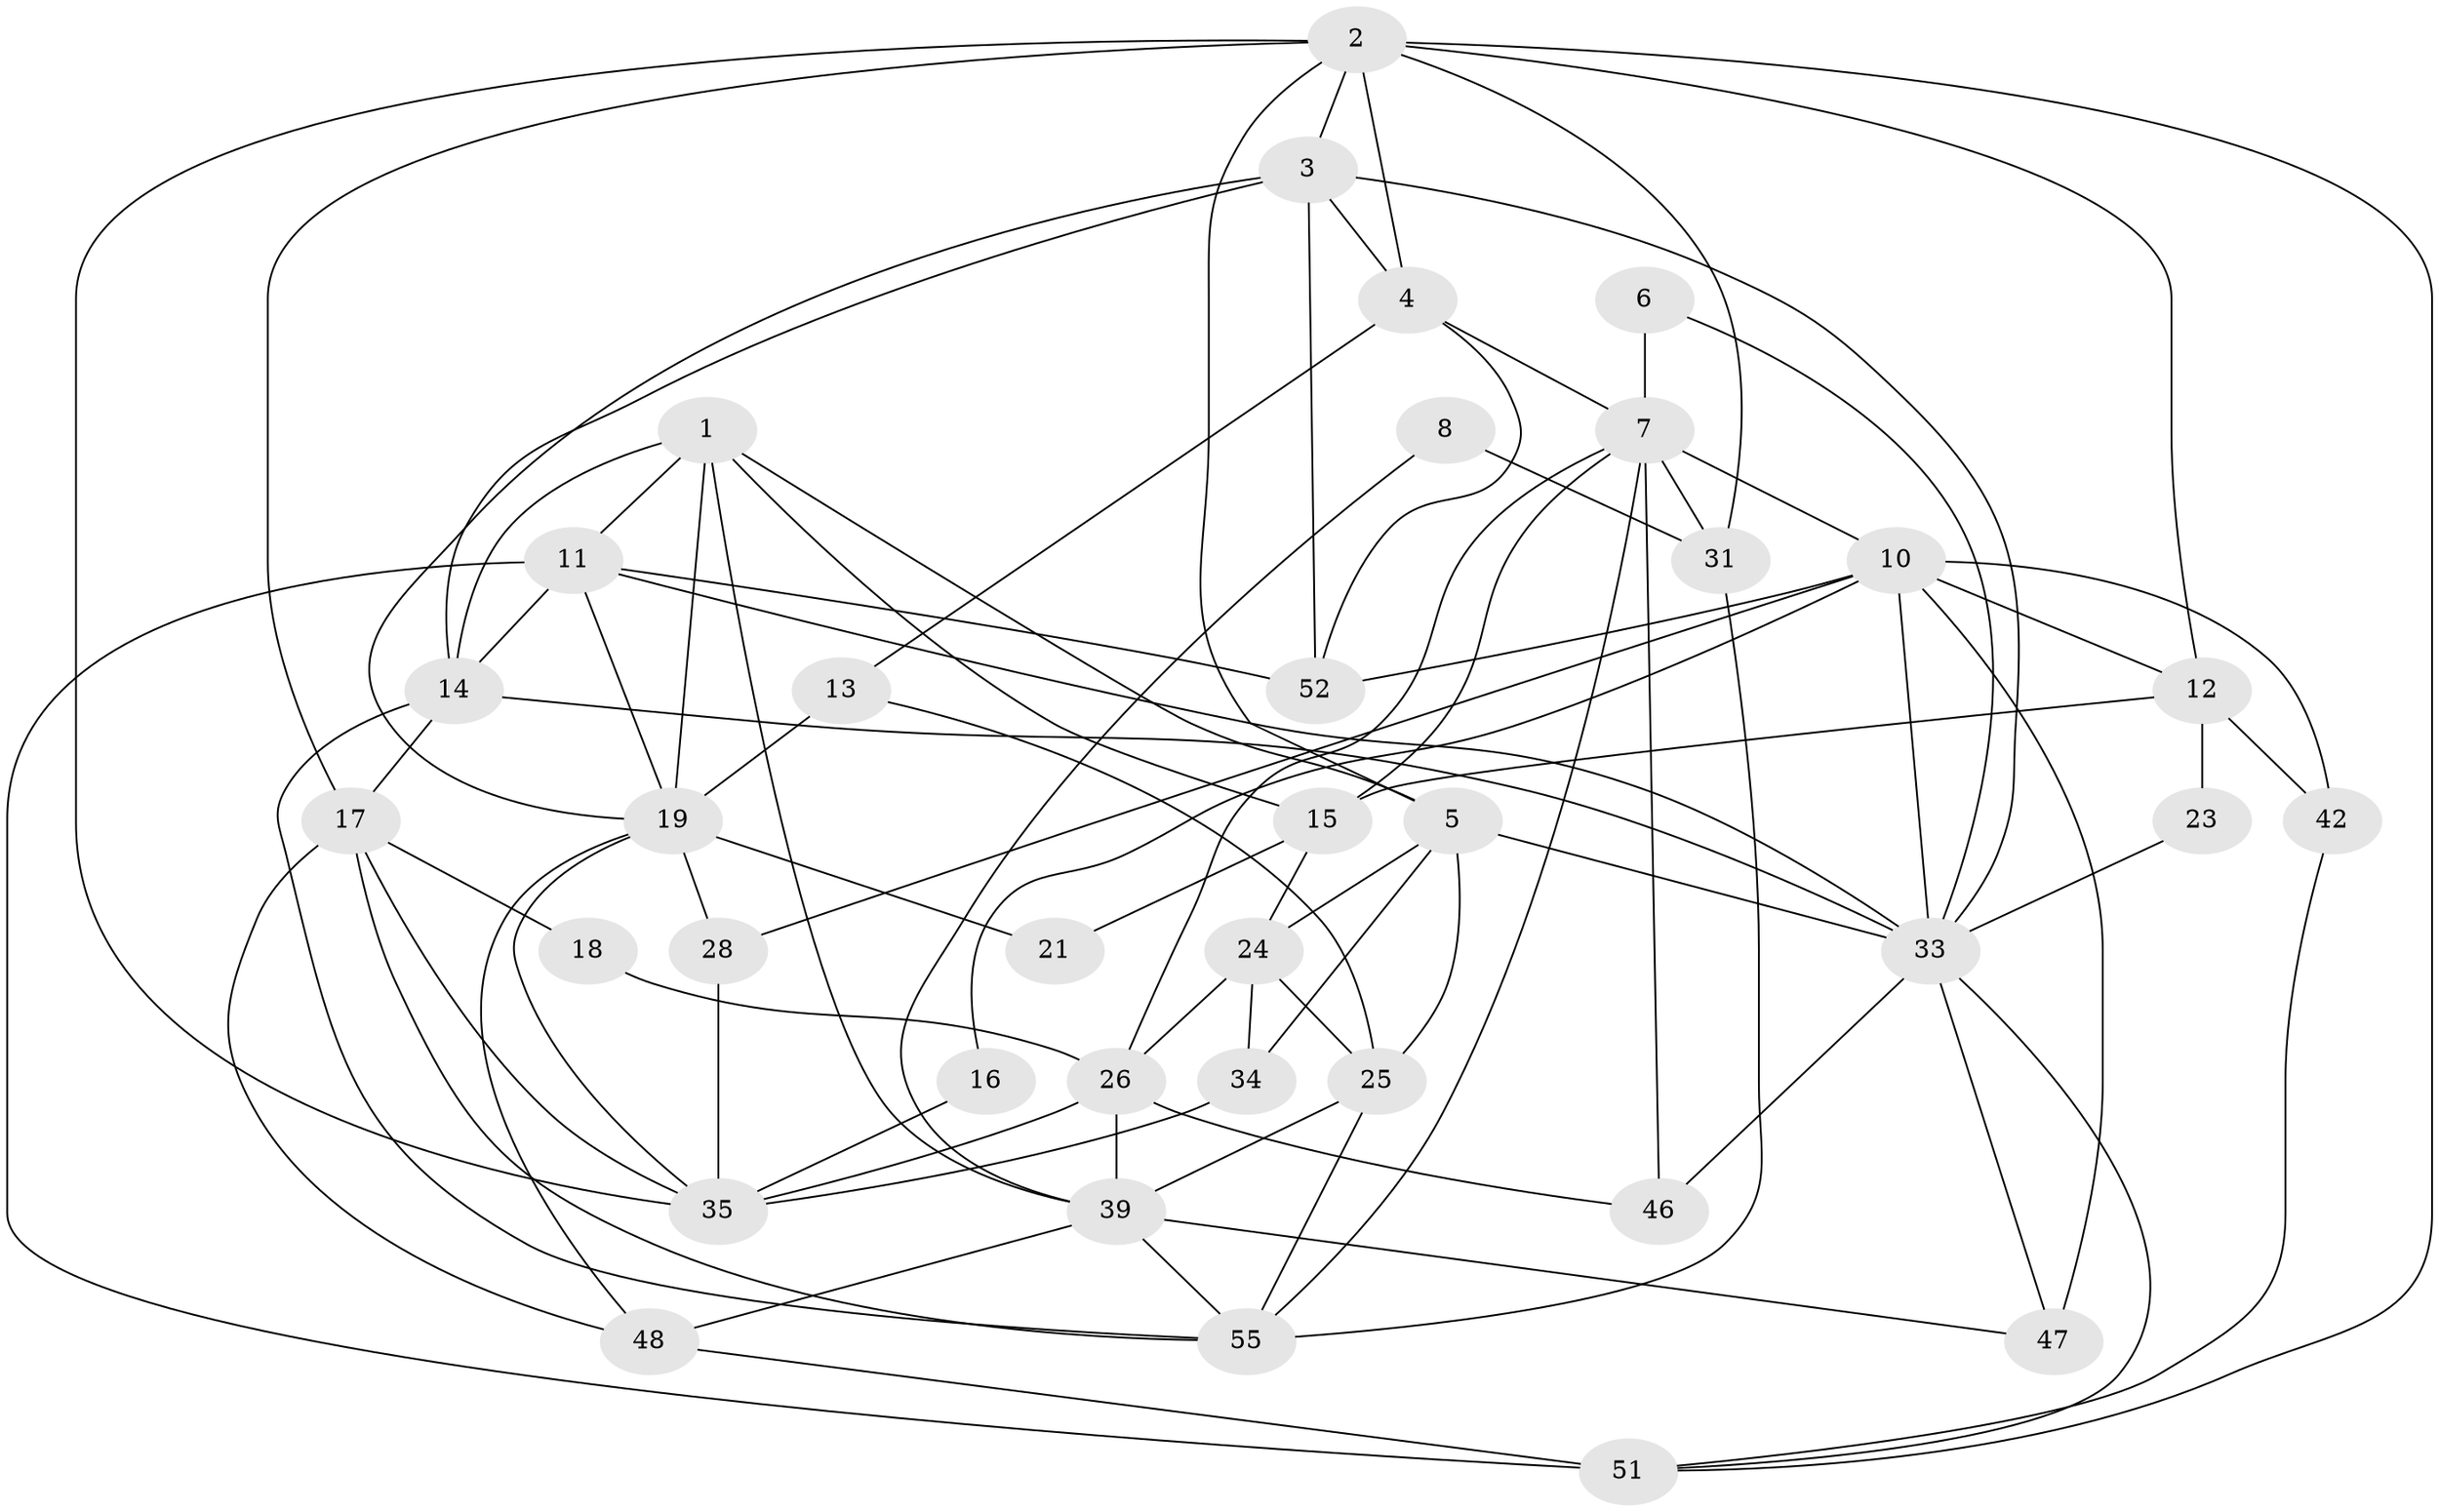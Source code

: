 // original degree distribution, {3: 0.32786885245901637, 6: 0.11475409836065574, 5: 0.19672131147540983, 2: 0.09836065573770492, 4: 0.22950819672131148, 7: 0.03278688524590164}
// Generated by graph-tools (version 1.1) at 2025/41/03/06/25 10:41:54]
// undirected, 36 vertices, 88 edges
graph export_dot {
graph [start="1"]
  node [color=gray90,style=filled];
  1 [super="+9"];
  2 [super="+37"];
  3 [super="+61"];
  4;
  5 [super="+56"];
  6 [super="+36"];
  7 [super="+60"];
  8 [super="+38"];
  10 [super="+29"];
  11 [super="+41"];
  12 [super="+32"];
  13 [super="+43"];
  14 [super="+58"];
  15 [super="+20"];
  16;
  17 [super="+22"];
  18;
  19 [super="+27"];
  21;
  23;
  24 [super="+30"];
  25 [super="+50"];
  26 [super="+40"];
  28;
  31 [super="+49"];
  33 [super="+45"];
  34;
  35 [super="+54"];
  39 [super="+44"];
  42;
  46;
  47;
  48;
  51 [super="+59"];
  52 [super="+53"];
  55 [super="+57"];
  1 -- 19;
  1 -- 39;
  1 -- 5;
  1 -- 11;
  1 -- 14;
  1 -- 15;
  2 -- 35;
  2 -- 4;
  2 -- 5;
  2 -- 12;
  2 -- 51;
  2 -- 17;
  2 -- 3;
  2 -- 31;
  3 -- 14;
  3 -- 4;
  3 -- 52;
  3 -- 33;
  3 -- 19;
  4 -- 13;
  4 -- 52;
  4 -- 7;
  5 -- 25;
  5 -- 24;
  5 -- 33;
  5 -- 34;
  6 -- 33;
  6 -- 7 [weight=2];
  7 -- 26;
  7 -- 10;
  7 -- 46;
  7 -- 55;
  7 -- 31;
  7 -- 15;
  8 -- 31 [weight=3];
  8 -- 39;
  10 -- 16;
  10 -- 47 [weight=2];
  10 -- 52;
  10 -- 33;
  10 -- 42;
  10 -- 28;
  10 -- 12;
  11 -- 33;
  11 -- 51 [weight=2];
  11 -- 14;
  11 -- 52;
  11 -- 19;
  12 -- 23;
  12 -- 42;
  12 -- 15;
  13 -- 25;
  13 -- 19;
  14 -- 33;
  14 -- 17;
  14 -- 55;
  15 -- 24;
  15 -- 21;
  16 -- 35;
  17 -- 48;
  17 -- 18;
  17 -- 35;
  17 -- 55;
  18 -- 26;
  19 -- 21 [weight=2];
  19 -- 28;
  19 -- 35;
  19 -- 48;
  23 -- 33;
  24 -- 34;
  24 -- 26;
  24 -- 25;
  25 -- 39;
  25 -- 55;
  26 -- 35;
  26 -- 39;
  26 -- 46;
  28 -- 35;
  31 -- 55;
  33 -- 47;
  33 -- 51;
  33 -- 46;
  34 -- 35;
  39 -- 55;
  39 -- 47;
  39 -- 48;
  42 -- 51;
  48 -- 51;
}
